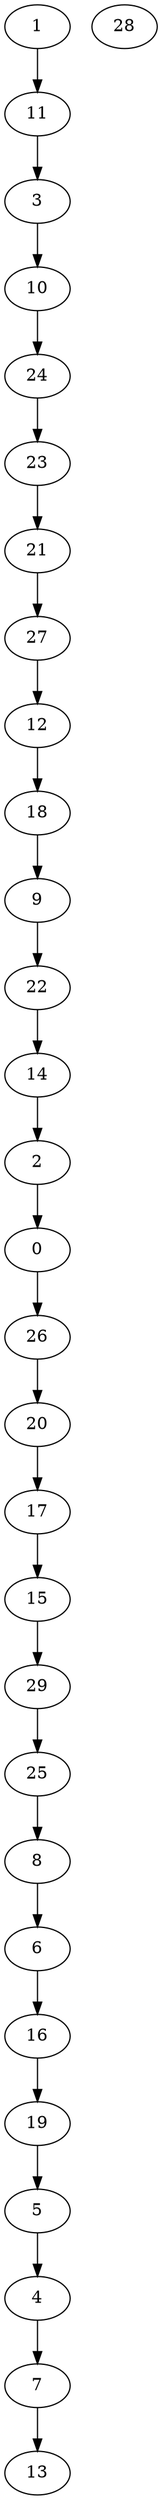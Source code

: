 digraph {
  0;
  1;
  2;
  3;
  4;
  5;
  6;
  7;
  8;
  9;
  10;
  11;
  12;
  13;
  14;
  15;
  16;
  17;
  18;
  19;
  20;
  21;
  22;
  23;
  24;
  25;
  26;
  27;
  28;
  29;
  1 -> 11;
  11 -> 3;
  3 -> 10;
  10 -> 24;
  24 -> 23;
  23 -> 21;
  21 -> 27;
  27 -> 12;
  12 -> 18;
  18 -> 9;
  9 -> 22;
  22 -> 14;
  14 -> 2;
  2 -> 0;
  0 -> 26;
  26 -> 20;
  20 -> 17;
  17 -> 15;
  15 -> 29;
  29 -> 25;
  25 -> 8;
  8 -> 6;
  6 -> 16;
  16 -> 19;
  19 -> 5;
  5 -> 4;
  4 -> 7;
  7 -> 13;
}